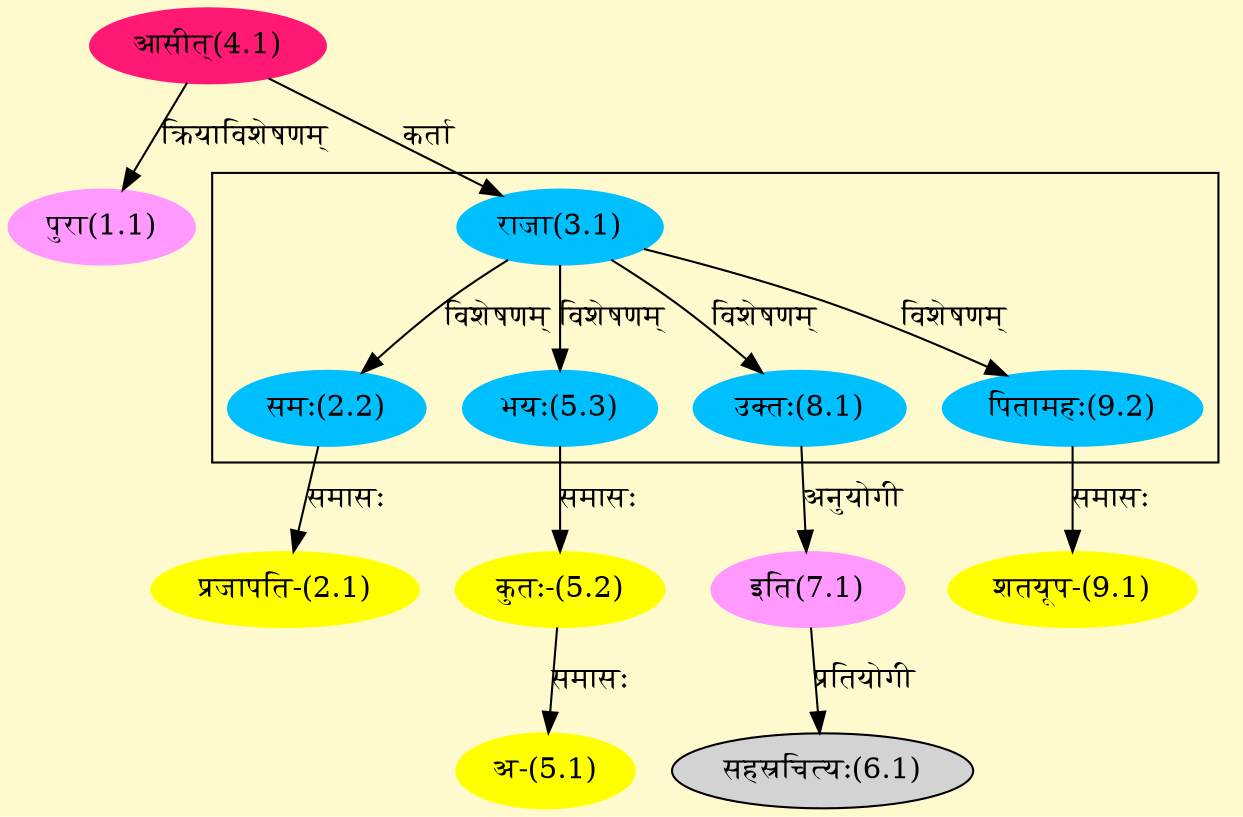 digraph G{
rankdir=BT;
 compound=true;
 bgcolor="lemonchiffon1";

subgraph cluster_1{
Node2_2 [style=filled, color="#00BFFF" label = "समः(2.2)"]
Node3_1 [style=filled, color="#00BFFF" label = "राजा(3.1)"]
Node5_3 [style=filled, color="#00BFFF" label = "भयः(5.3)"]
Node8_1 [style=filled, color="#00BFFF" label = "उक्तः(8.1)"]
Node9_2 [style=filled, color="#00BFFF" label = "पितामहः(9.2)"]

}
Node1_1 [style=filled, color="#FF99FF" label = "पुरा(1.1)"]
Node4_1 [style=filled, color="#FF1975" label = "आसीत्(4.1)"]
Node2_1 [style=filled, color="#FFFF00" label = "प्रजापति-(2.1)"]
Node2_2 [style=filled, color="#00BFFF" label = "समः(2.2)"]
Node3_1 [style=filled, color="#00BFFF" label = "राजा(3.1)"]
Node [style=filled, color="" label = "()"]
Node5_1 [style=filled, color="#FFFF00" label = "अ-(5.1)"]
Node5_2 [style=filled, color="#FFFF00" label = "कुतः-(5.2)"]
Node5_3 [style=filled, color="#00BFFF" label = "भयः(5.3)"]
Node6_1 [style=filled, color="" label = "सहस्रचित्यः(6.1)"]
Node7_1 [style=filled, color="#FF99FF" label = "इति(7.1)"]
Node8_1 [style=filled, color="#00BFFF" label = "उक्तः(8.1)"]
Node9_1 [style=filled, color="#FFFF00" label = "शतयूप-(9.1)"]
Node9_2 [style=filled, color="#00BFFF" label = "पितामहः(9.2)"]
/* Start of Relations section */

Node1_1 -> Node4_1 [  label="क्रियाविशेषणम्"  dir="back" ]
Node2_1 -> Node2_2 [  label="समासः"  dir="back" ]
Node2_2 -> Node3_1 [  label="विशेषणम्"  dir="back" ]
Node3_1 -> Node4_1 [  label="कर्ता"  dir="back" ]
Node5_1 -> Node5_2 [  label="समासः"  dir="back" ]
Node5_2 -> Node5_3 [  label="समासः"  dir="back" ]
Node5_3 -> Node3_1 [  label="विशेषणम्"  dir="back" ]
Node6_1 -> Node7_1 [  label="प्रतियोगी"  dir="back" ]
Node7_1 -> Node8_1 [  label="अनुयोगी"  dir="back" ]
Node8_1 -> Node3_1 [  label="विशेषणम्"  dir="back" ]
Node9_1 -> Node9_2 [  label="समासः"  dir="back" ]
Node9_2 -> Node3_1 [  label="विशेषणम्"  dir="back" ]
}
